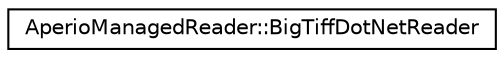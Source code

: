 digraph G
{
  edge [fontname="Helvetica",fontsize="10",labelfontname="Helvetica",labelfontsize="10"];
  node [fontname="Helvetica",fontsize="10",shape=record];
  rankdir=LR;
  Node1 [label="AperioManagedReader::BigTiffDotNetReader",height=0.2,width=0.4,color="black", fillcolor="white", style="filled",URL="$class_aperio_managed_reader_1_1_big_tiff_dot_net_reader.html"];
}
